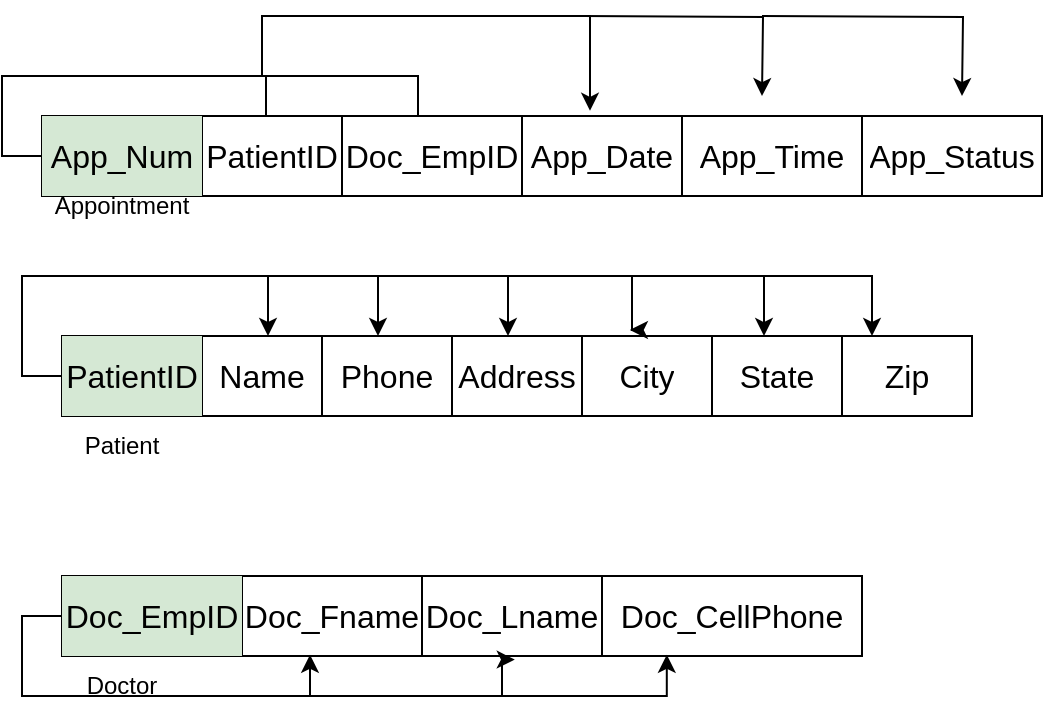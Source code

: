 <mxfile version="23.1.4" type="github">
  <diagram name="Page-1" id="MW_719pMpH5eKl33MDSX">
    <mxGraphModel dx="1050" dy="653" grid="1" gridSize="10" guides="1" tooltips="1" connect="1" arrows="1" fold="1" page="1" pageScale="1" pageWidth="850" pageHeight="1100" math="0" shadow="0">
      <root>
        <mxCell id="0" />
        <mxCell id="1" parent="0" />
        <mxCell id="WLDPPpvRlOWAVXOPyNu4-1" value="" style="shape=table;startSize=0;container=1;collapsible=0;childLayout=tableLayout;fontSize=16;" vertex="1" parent="1">
          <mxGeometry x="190" y="240" width="455" height="40" as="geometry" />
        </mxCell>
        <mxCell id="WLDPPpvRlOWAVXOPyNu4-2" value="" style="shape=tableRow;horizontal=0;startSize=0;swimlaneHead=0;swimlaneBody=0;strokeColor=inherit;top=0;left=0;bottom=0;right=0;collapsible=0;dropTarget=0;fillColor=none;points=[[0,0.5],[1,0.5]];portConstraint=eastwest;fontSize=16;" vertex="1" parent="WLDPPpvRlOWAVXOPyNu4-1">
          <mxGeometry width="455" height="40" as="geometry" />
        </mxCell>
        <mxCell id="WLDPPpvRlOWAVXOPyNu4-14" value="PatientID" style="shape=partialRectangle;html=1;whiteSpace=wrap;connectable=0;strokeColor=#82b366;overflow=hidden;fillColor=#d5e8d4;top=0;left=0;bottom=0;right=0;pointerEvents=1;fontSize=16;" vertex="1" parent="WLDPPpvRlOWAVXOPyNu4-2">
          <mxGeometry width="70" height="40" as="geometry">
            <mxRectangle width="70" height="40" as="alternateBounds" />
          </mxGeometry>
        </mxCell>
        <mxCell id="WLDPPpvRlOWAVXOPyNu4-3" value="Name" style="shape=partialRectangle;html=1;whiteSpace=wrap;connectable=0;strokeColor=inherit;overflow=hidden;fillColor=none;top=0;left=0;bottom=0;right=0;pointerEvents=1;fontSize=16;" vertex="1" parent="WLDPPpvRlOWAVXOPyNu4-2">
          <mxGeometry x="70" width="60" height="40" as="geometry">
            <mxRectangle width="60" height="40" as="alternateBounds" />
          </mxGeometry>
        </mxCell>
        <mxCell id="WLDPPpvRlOWAVXOPyNu4-4" value="Phone" style="shape=partialRectangle;html=1;whiteSpace=wrap;connectable=0;strokeColor=inherit;overflow=hidden;fillColor=none;top=0;left=0;bottom=0;right=0;pointerEvents=1;fontSize=16;" vertex="1" parent="WLDPPpvRlOWAVXOPyNu4-2">
          <mxGeometry x="130" width="65" height="40" as="geometry">
            <mxRectangle width="65" height="40" as="alternateBounds" />
          </mxGeometry>
        </mxCell>
        <mxCell id="WLDPPpvRlOWAVXOPyNu4-5" value="Address" style="shape=partialRectangle;html=1;whiteSpace=wrap;connectable=0;strokeColor=inherit;overflow=hidden;fillColor=none;top=0;left=0;bottom=0;right=0;pointerEvents=1;fontSize=16;" vertex="1" parent="WLDPPpvRlOWAVXOPyNu4-2">
          <mxGeometry x="195" width="65" height="40" as="geometry">
            <mxRectangle width="65" height="40" as="alternateBounds" />
          </mxGeometry>
        </mxCell>
        <mxCell id="WLDPPpvRlOWAVXOPyNu4-16" value="City" style="shape=partialRectangle;html=1;whiteSpace=wrap;connectable=0;strokeColor=inherit;overflow=hidden;fillColor=none;top=0;left=0;bottom=0;right=0;pointerEvents=1;fontSize=16;" vertex="1" parent="WLDPPpvRlOWAVXOPyNu4-2">
          <mxGeometry x="260" width="65" height="40" as="geometry">
            <mxRectangle width="65" height="40" as="alternateBounds" />
          </mxGeometry>
        </mxCell>
        <mxCell id="WLDPPpvRlOWAVXOPyNu4-17" value="State" style="shape=partialRectangle;html=1;whiteSpace=wrap;connectable=0;strokeColor=inherit;overflow=hidden;fillColor=none;top=0;left=0;bottom=0;right=0;pointerEvents=1;fontSize=16;" vertex="1" parent="WLDPPpvRlOWAVXOPyNu4-2">
          <mxGeometry x="325" width="65" height="40" as="geometry">
            <mxRectangle width="65" height="40" as="alternateBounds" />
          </mxGeometry>
        </mxCell>
        <mxCell id="WLDPPpvRlOWAVXOPyNu4-18" value="Zip" style="shape=partialRectangle;html=1;whiteSpace=wrap;connectable=0;strokeColor=inherit;overflow=hidden;fillColor=none;top=0;left=0;bottom=0;right=0;pointerEvents=1;fontSize=16;" vertex="1" parent="WLDPPpvRlOWAVXOPyNu4-2">
          <mxGeometry x="390" width="65" height="40" as="geometry">
            <mxRectangle width="65" height="40" as="alternateBounds" />
          </mxGeometry>
        </mxCell>
        <mxCell id="WLDPPpvRlOWAVXOPyNu4-73" style="edgeStyle=orthogonalEdgeStyle;rounded=0;orthogonalLoop=1;jettySize=auto;html=1;" edge="1" parent="WLDPPpvRlOWAVXOPyNu4-1" source="WLDPPpvRlOWAVXOPyNu4-2">
          <mxGeometry relative="1" as="geometry">
            <mxPoint x="103" as="targetPoint" />
            <Array as="points">
              <mxPoint x="-20" y="20" />
              <mxPoint x="-20" y="-30" />
              <mxPoint x="103" y="-30" />
            </Array>
          </mxGeometry>
        </mxCell>
        <mxCell id="WLDPPpvRlOWAVXOPyNu4-74" style="edgeStyle=orthogonalEdgeStyle;rounded=0;orthogonalLoop=1;jettySize=auto;html=1;" edge="1" parent="WLDPPpvRlOWAVXOPyNu4-1" source="WLDPPpvRlOWAVXOPyNu4-2">
          <mxGeometry relative="1" as="geometry">
            <mxPoint x="158" as="targetPoint" />
            <Array as="points">
              <mxPoint x="-20" y="20" />
              <mxPoint x="-20" y="-30" />
              <mxPoint x="158" y="-30" />
            </Array>
          </mxGeometry>
        </mxCell>
        <mxCell id="WLDPPpvRlOWAVXOPyNu4-76" style="edgeStyle=orthogonalEdgeStyle;rounded=0;orthogonalLoop=1;jettySize=auto;html=1;" edge="1" parent="WLDPPpvRlOWAVXOPyNu4-1" source="WLDPPpvRlOWAVXOPyNu4-2">
          <mxGeometry relative="1" as="geometry">
            <mxPoint x="223" as="targetPoint" />
            <Array as="points">
              <mxPoint x="-20" y="20" />
              <mxPoint x="-20" y="-30" />
              <mxPoint x="223" y="-30" />
            </Array>
          </mxGeometry>
        </mxCell>
        <mxCell id="WLDPPpvRlOWAVXOPyNu4-77" style="edgeStyle=orthogonalEdgeStyle;rounded=0;orthogonalLoop=1;jettySize=auto;html=1;entryX=0.624;entryY=-0.075;entryDx=0;entryDy=0;entryPerimeter=0;" edge="1" parent="WLDPPpvRlOWAVXOPyNu4-1" source="WLDPPpvRlOWAVXOPyNu4-2" target="WLDPPpvRlOWAVXOPyNu4-2">
          <mxGeometry relative="1" as="geometry">
            <Array as="points">
              <mxPoint x="-20" y="20" />
              <mxPoint x="-20" y="-30" />
              <mxPoint x="285" y="-30" />
              <mxPoint x="285" y="-3" />
            </Array>
          </mxGeometry>
        </mxCell>
        <mxCell id="WLDPPpvRlOWAVXOPyNu4-78" style="edgeStyle=orthogonalEdgeStyle;rounded=0;orthogonalLoop=1;jettySize=auto;html=1;" edge="1" parent="WLDPPpvRlOWAVXOPyNu4-1" source="WLDPPpvRlOWAVXOPyNu4-2">
          <mxGeometry relative="1" as="geometry">
            <mxPoint x="351" as="targetPoint" />
            <Array as="points">
              <mxPoint x="-20" y="20" />
              <mxPoint x="-20" y="-30" />
              <mxPoint x="351" y="-30" />
            </Array>
          </mxGeometry>
        </mxCell>
        <mxCell id="WLDPPpvRlOWAVXOPyNu4-79" style="edgeStyle=orthogonalEdgeStyle;rounded=0;orthogonalLoop=1;jettySize=auto;html=1;" edge="1" parent="WLDPPpvRlOWAVXOPyNu4-1" source="WLDPPpvRlOWAVXOPyNu4-2">
          <mxGeometry relative="1" as="geometry">
            <mxPoint x="405" as="targetPoint" />
            <Array as="points">
              <mxPoint x="-20" y="20" />
              <mxPoint x="-20" y="-30" />
              <mxPoint x="405" y="-30" />
            </Array>
          </mxGeometry>
        </mxCell>
        <mxCell id="WLDPPpvRlOWAVXOPyNu4-15" value="Patient" style="text;html=1;align=center;verticalAlign=middle;whiteSpace=wrap;rounded=0;" vertex="1" parent="1">
          <mxGeometry x="190" y="280" width="60" height="30" as="geometry" />
        </mxCell>
        <mxCell id="WLDPPpvRlOWAVXOPyNu4-19" value="" style="shape=table;startSize=0;container=1;collapsible=0;childLayout=tableLayout;fontSize=16;" vertex="1" parent="1">
          <mxGeometry x="180" y="130" width="500" height="40" as="geometry" />
        </mxCell>
        <mxCell id="WLDPPpvRlOWAVXOPyNu4-20" value="" style="shape=tableRow;horizontal=0;startSize=0;swimlaneHead=0;swimlaneBody=0;strokeColor=inherit;top=0;left=0;bottom=0;right=0;collapsible=0;dropTarget=0;fillColor=none;points=[[0,0.5],[1,0.5]];portConstraint=eastwest;fontSize=16;" vertex="1" parent="WLDPPpvRlOWAVXOPyNu4-19">
          <mxGeometry width="500" height="40" as="geometry" />
        </mxCell>
        <mxCell id="WLDPPpvRlOWAVXOPyNu4-21" value="App_Num" style="shape=partialRectangle;html=1;whiteSpace=wrap;connectable=0;strokeColor=#82b366;overflow=hidden;fillColor=#d5e8d4;top=0;left=0;bottom=0;right=0;pointerEvents=1;fontSize=16;" vertex="1" parent="WLDPPpvRlOWAVXOPyNu4-20">
          <mxGeometry width="80" height="40" as="geometry">
            <mxRectangle width="80" height="40" as="alternateBounds" />
          </mxGeometry>
        </mxCell>
        <mxCell id="WLDPPpvRlOWAVXOPyNu4-22" value="PatientID" style="shape=partialRectangle;html=1;whiteSpace=wrap;connectable=0;strokeColor=inherit;overflow=hidden;fillColor=none;top=0;left=0;bottom=0;right=0;pointerEvents=1;fontSize=16;" vertex="1" parent="WLDPPpvRlOWAVXOPyNu4-20">
          <mxGeometry x="80" width="70" height="40" as="geometry">
            <mxRectangle width="70" height="40" as="alternateBounds" />
          </mxGeometry>
        </mxCell>
        <mxCell id="WLDPPpvRlOWAVXOPyNu4-23" value="Doc_EmpID" style="shape=partialRectangle;html=1;whiteSpace=wrap;connectable=0;strokeColor=inherit;overflow=hidden;fillColor=none;top=0;left=0;bottom=0;right=0;pointerEvents=1;fontSize=16;" vertex="1" parent="WLDPPpvRlOWAVXOPyNu4-20">
          <mxGeometry x="150" width="90" height="40" as="geometry">
            <mxRectangle width="90" height="40" as="alternateBounds" />
          </mxGeometry>
        </mxCell>
        <mxCell id="WLDPPpvRlOWAVXOPyNu4-33" value="App_Date" style="shape=partialRectangle;html=1;whiteSpace=wrap;connectable=0;strokeColor=inherit;overflow=hidden;fillColor=none;top=0;left=0;bottom=0;right=0;pointerEvents=1;fontSize=16;" vertex="1" parent="WLDPPpvRlOWAVXOPyNu4-20">
          <mxGeometry x="240" width="80" height="40" as="geometry">
            <mxRectangle width="80" height="40" as="alternateBounds" />
          </mxGeometry>
        </mxCell>
        <mxCell id="WLDPPpvRlOWAVXOPyNu4-34" value="App_Time" style="shape=partialRectangle;html=1;whiteSpace=wrap;connectable=0;strokeColor=inherit;overflow=hidden;fillColor=none;top=0;left=0;bottom=0;right=0;pointerEvents=1;fontSize=16;" vertex="1" parent="WLDPPpvRlOWAVXOPyNu4-20">
          <mxGeometry x="320" width="90" height="40" as="geometry">
            <mxRectangle width="90" height="40" as="alternateBounds" />
          </mxGeometry>
        </mxCell>
        <mxCell id="WLDPPpvRlOWAVXOPyNu4-35" value="App_Status" style="shape=partialRectangle;html=1;whiteSpace=wrap;connectable=0;strokeColor=inherit;overflow=hidden;fillColor=none;top=0;left=0;bottom=0;right=0;pointerEvents=1;fontSize=16;" vertex="1" parent="WLDPPpvRlOWAVXOPyNu4-20">
          <mxGeometry x="410" width="90" height="40" as="geometry">
            <mxRectangle width="90" height="40" as="alternateBounds" />
          </mxGeometry>
        </mxCell>
        <mxCell id="WLDPPpvRlOWAVXOPyNu4-70" style="edgeStyle=orthogonalEdgeStyle;rounded=0;orthogonalLoop=1;jettySize=auto;html=1;endArrow=none;endFill=0;" edge="1" parent="WLDPPpvRlOWAVXOPyNu4-19" source="WLDPPpvRlOWAVXOPyNu4-20">
          <mxGeometry relative="1" as="geometry">
            <mxPoint x="112" as="targetPoint" />
            <Array as="points">
              <mxPoint x="-20" y="20" />
              <mxPoint x="-20" y="-20" />
              <mxPoint x="112" y="-20" />
            </Array>
          </mxGeometry>
        </mxCell>
        <mxCell id="WLDPPpvRlOWAVXOPyNu4-71" style="edgeStyle=orthogonalEdgeStyle;rounded=0;orthogonalLoop=1;jettySize=auto;html=1;endArrow=none;endFill=0;" edge="1" parent="WLDPPpvRlOWAVXOPyNu4-19" source="WLDPPpvRlOWAVXOPyNu4-20">
          <mxGeometry relative="1" as="geometry">
            <mxPoint x="188" as="targetPoint" />
            <Array as="points">
              <mxPoint x="-20" y="20" />
              <mxPoint x="-20" y="-20" />
              <mxPoint x="188" y="-20" />
            </Array>
          </mxGeometry>
        </mxCell>
        <mxCell id="WLDPPpvRlOWAVXOPyNu4-32" value="Appointment" style="text;html=1;align=center;verticalAlign=middle;whiteSpace=wrap;rounded=0;" vertex="1" parent="1">
          <mxGeometry x="190" y="160" width="60" height="30" as="geometry" />
        </mxCell>
        <mxCell id="WLDPPpvRlOWAVXOPyNu4-37" value="" style="shape=table;startSize=0;container=1;collapsible=0;childLayout=tableLayout;fontSize=16;" vertex="1" parent="1">
          <mxGeometry x="190" y="360" width="400" height="40" as="geometry" />
        </mxCell>
        <mxCell id="WLDPPpvRlOWAVXOPyNu4-38" value="" style="shape=tableRow;horizontal=0;startSize=0;swimlaneHead=0;swimlaneBody=0;strokeColor=inherit;top=0;left=0;bottom=0;right=0;collapsible=0;dropTarget=0;fillColor=none;points=[[0,0.5],[1,0.5]];portConstraint=eastwest;fontSize=16;" vertex="1" parent="WLDPPpvRlOWAVXOPyNu4-37">
          <mxGeometry width="400" height="40" as="geometry" />
        </mxCell>
        <mxCell id="WLDPPpvRlOWAVXOPyNu4-39" value="Doc_EmpID" style="shape=partialRectangle;html=1;whiteSpace=wrap;connectable=0;strokeColor=#82b366;overflow=hidden;fillColor=#d5e8d4;top=0;left=0;bottom=0;right=0;pointerEvents=1;fontSize=16;" vertex="1" parent="WLDPPpvRlOWAVXOPyNu4-38">
          <mxGeometry width="90" height="40" as="geometry">
            <mxRectangle width="90" height="40" as="alternateBounds" />
          </mxGeometry>
        </mxCell>
        <mxCell id="WLDPPpvRlOWAVXOPyNu4-40" value="Doc_Fname" style="shape=partialRectangle;html=1;whiteSpace=wrap;connectable=0;strokeColor=inherit;overflow=hidden;fillColor=none;top=0;left=0;bottom=0;right=0;pointerEvents=1;fontSize=16;" vertex="1" parent="WLDPPpvRlOWAVXOPyNu4-38">
          <mxGeometry x="90" width="90" height="40" as="geometry">
            <mxRectangle width="90" height="40" as="alternateBounds" />
          </mxGeometry>
        </mxCell>
        <mxCell id="WLDPPpvRlOWAVXOPyNu4-41" value="Doc_Lname" style="shape=partialRectangle;html=1;whiteSpace=wrap;connectable=0;strokeColor=inherit;overflow=hidden;fillColor=none;top=0;left=0;bottom=0;right=0;pointerEvents=1;fontSize=16;" vertex="1" parent="WLDPPpvRlOWAVXOPyNu4-38">
          <mxGeometry x="180" width="90" height="40" as="geometry">
            <mxRectangle width="90" height="40" as="alternateBounds" />
          </mxGeometry>
        </mxCell>
        <mxCell id="WLDPPpvRlOWAVXOPyNu4-50" value="Doc_CellPhone" style="shape=partialRectangle;html=1;whiteSpace=wrap;connectable=0;strokeColor=inherit;overflow=hidden;fillColor=none;top=0;left=0;bottom=0;right=0;pointerEvents=1;fontSize=16;" vertex="1" parent="WLDPPpvRlOWAVXOPyNu4-38">
          <mxGeometry x="270" width="130" height="40" as="geometry">
            <mxRectangle width="130" height="40" as="alternateBounds" />
          </mxGeometry>
        </mxCell>
        <mxCell id="WLDPPpvRlOWAVXOPyNu4-81" style="edgeStyle=orthogonalEdgeStyle;rounded=0;orthogonalLoop=1;jettySize=auto;html=1;entryX=0.31;entryY=0.985;entryDx=0;entryDy=0;entryPerimeter=0;" edge="1" parent="WLDPPpvRlOWAVXOPyNu4-37" source="WLDPPpvRlOWAVXOPyNu4-38" target="WLDPPpvRlOWAVXOPyNu4-38">
          <mxGeometry relative="1" as="geometry" />
        </mxCell>
        <mxCell id="WLDPPpvRlOWAVXOPyNu4-83" style="edgeStyle=orthogonalEdgeStyle;rounded=0;orthogonalLoop=1;jettySize=auto;html=1;entryX=0.756;entryY=0.985;entryDx=0;entryDy=0;entryPerimeter=0;" edge="1" parent="WLDPPpvRlOWAVXOPyNu4-37" source="WLDPPpvRlOWAVXOPyNu4-38" target="WLDPPpvRlOWAVXOPyNu4-38">
          <mxGeometry relative="1" as="geometry" />
        </mxCell>
        <mxCell id="WLDPPpvRlOWAVXOPyNu4-52" value="Doctor" style="text;html=1;align=center;verticalAlign=middle;whiteSpace=wrap;rounded=0;" vertex="1" parent="1">
          <mxGeometry x="190" y="400" width="60" height="30" as="geometry" />
        </mxCell>
        <mxCell id="WLDPPpvRlOWAVXOPyNu4-82" style="edgeStyle=orthogonalEdgeStyle;rounded=0;orthogonalLoop=1;jettySize=auto;html=1;entryX=0.566;entryY=1.045;entryDx=0;entryDy=0;entryPerimeter=0;" edge="1" parent="1" source="WLDPPpvRlOWAVXOPyNu4-38" target="WLDPPpvRlOWAVXOPyNu4-38">
          <mxGeometry relative="1" as="geometry">
            <Array as="points">
              <mxPoint x="170" y="380" />
              <mxPoint x="170" y="420" />
              <mxPoint x="410" y="420" />
              <mxPoint x="410" y="402" />
            </Array>
          </mxGeometry>
        </mxCell>
        <mxCell id="WLDPPpvRlOWAVXOPyNu4-86" value="" style="endArrow=classic;html=1;rounded=0;edgeStyle=orthogonalEdgeStyle;entryX=0.548;entryY=-0.065;entryDx=0;entryDy=0;entryPerimeter=0;" edge="1" parent="1" target="WLDPPpvRlOWAVXOPyNu4-20">
          <mxGeometry width="50" height="50" relative="1" as="geometry">
            <mxPoint x="290" y="110" as="sourcePoint" />
            <mxPoint x="460" y="80" as="targetPoint" />
            <Array as="points">
              <mxPoint x="290" y="80" />
              <mxPoint x="454" y="80" />
            </Array>
          </mxGeometry>
        </mxCell>
        <mxCell id="WLDPPpvRlOWAVXOPyNu4-87" value="" style="endArrow=classic;html=1;rounded=0;edgeStyle=orthogonalEdgeStyle;" edge="1" parent="1">
          <mxGeometry width="50" height="50" relative="1" as="geometry">
            <mxPoint x="450" y="80" as="sourcePoint" />
            <mxPoint x="540" y="120" as="targetPoint" />
          </mxGeometry>
        </mxCell>
        <mxCell id="WLDPPpvRlOWAVXOPyNu4-88" value="" style="endArrow=classic;html=1;rounded=0;edgeStyle=orthogonalEdgeStyle;" edge="1" parent="1">
          <mxGeometry width="50" height="50" relative="1" as="geometry">
            <mxPoint x="540" y="80" as="sourcePoint" />
            <mxPoint x="640" y="120" as="targetPoint" />
          </mxGeometry>
        </mxCell>
      </root>
    </mxGraphModel>
  </diagram>
</mxfile>
